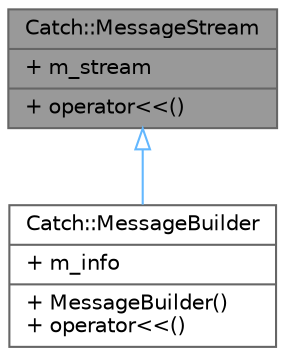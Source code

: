 digraph "Catch::MessageStream"
{
 // LATEX_PDF_SIZE
  bgcolor="transparent";
  edge [fontname=Helvetica,fontsize=10,labelfontname=Helvetica,labelfontsize=10];
  node [fontname=Helvetica,fontsize=10,shape=box,height=0.2,width=0.4];
  Node1 [shape=record,label="{Catch::MessageStream\n|+ m_stream\l|+ operator\<\<()\l}",height=0.2,width=0.4,color="gray40", fillcolor="grey60", style="filled", fontcolor="black",tooltip=" "];
  Node1 -> Node2 [dir="back",color="steelblue1",style="solid",arrowtail="onormal"];
  Node2 [shape=record,label="{Catch::MessageBuilder\n|+ m_info\l|+ MessageBuilder()\l+ operator\<\<()\l}",height=0.2,width=0.4,color="gray40", fillcolor="white", style="filled",URL="$struct_catch_1_1_message_builder.html",tooltip=" "];
}
